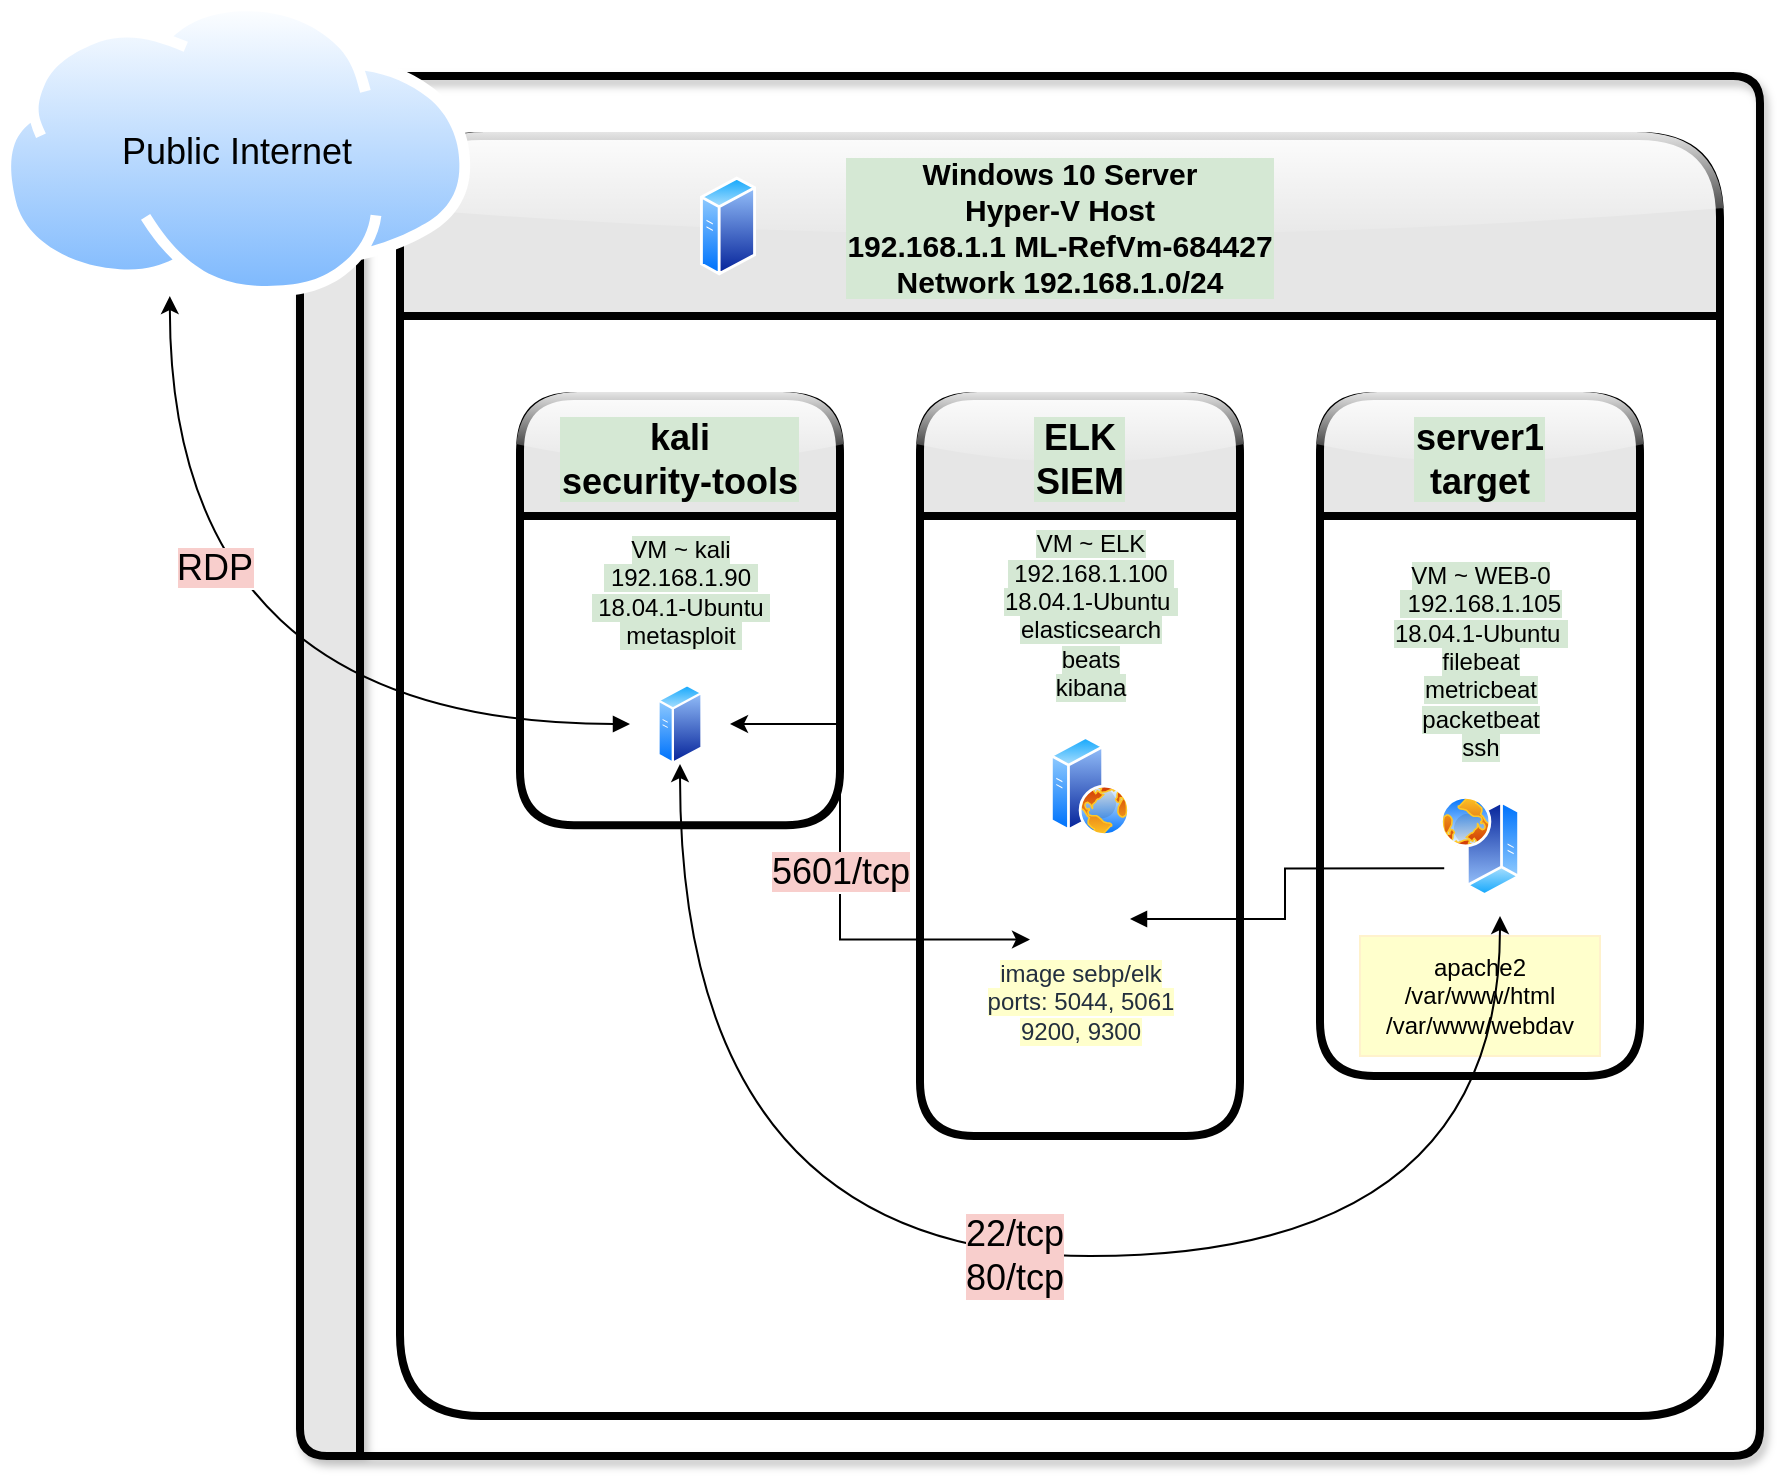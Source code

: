 <mxfile version="15.4.0" type="device"><diagram id="klOs-85zCK2b54T6MyZk" name="Page-1"><mxGraphModel dx="3122" dy="862" grid="1" gridSize="10" guides="1" tooltips="1" connect="1" arrows="1" fold="1" page="1" pageScale="1" pageWidth="850" pageHeight="1100" math="0" shadow="0"><root><mxCell id="0"/><mxCell id="1" parent="0"/><mxCell id="FMQ8Km3KqskyUgqlIEzx-2" value="" style="swimlane;horizontal=0;labelBackgroundColor=#F8CECC;fontSize=18;strokeWidth=4;fillColor=#E6E6E6;startSize=30;rounded=1;shadow=1;sketch=0;glass=0;" parent="1" vertex="1"><mxGeometry x="-830" y="90" width="730" height="690" as="geometry"/></mxCell><mxCell id="FMQ8Km3KqskyUgqlIEzx-3" value="Windows 10 Server&#10;Hyper-V Host&#10;192.168.1.1 ML-RefVm-684427&#10;Network 192.168.1.0/24" style="swimlane;labelBackgroundColor=#D5E8D4;fontSize=15;strokeWidth=4;fillColor=#E6E6E6;startSize=90;rounded=1;shadow=0;sketch=0;glass=1;" parent="FMQ8Km3KqskyUgqlIEzx-2" vertex="1"><mxGeometry x="50" y="30" width="660" height="640" as="geometry"><mxRectangle x="130" y="33.63" width="280" height="70" as="alternateBounds"/></mxGeometry></mxCell><mxCell id="FMQ8Km3KqskyUgqlIEzx-6" value="" style="aspect=fixed;perimeter=ellipsePerimeter;html=1;align=left;shadow=0;dashed=0;spacingTop=3;image;image=img/lib/active_directory/generic_server.svg;labelPosition=right;verticalLabelPosition=center;verticalAlign=center;" parent="FMQ8Km3KqskyUgqlIEzx-3" vertex="1"><mxGeometry x="150.0" y="20" width="28.0" height="50" as="geometry"/></mxCell><mxCell id="FMQ8Km3KqskyUgqlIEzx-11" value="ELK&#10;SIEM" style="swimlane;rounded=1;shadow=0;glass=1;labelBackgroundColor=#D5E8D4;sketch=0;fontSize=18;strokeWidth=4;fillColor=#E6E6E6;startSize=60;" parent="FMQ8Km3KqskyUgqlIEzx-3" vertex="1"><mxGeometry x="260" y="130" width="160" height="370" as="geometry"/></mxCell><mxCell id="FMQ8Km3KqskyUgqlIEzx-12" value="&lt;span style=&quot;background-color: rgb(213 , 232 , 212)&quot;&gt;VM ~ ELK&lt;br&gt;&amp;nbsp;192.168.1.100&amp;nbsp;&lt;br&gt;18.04.1-Ubuntu&amp;nbsp;&lt;br&gt;elasticsearch&lt;br&gt;beats&lt;br&gt;kibana&lt;br&gt;&lt;br&gt;&lt;/span&gt;" style="aspect=fixed;perimeter=ellipsePerimeter;html=1;align=center;shadow=0;dashed=0;spacingTop=3;image;image=img/lib/active_directory/web_server.svg;labelPosition=center;verticalLabelPosition=top;verticalAlign=bottom;" parent="FMQ8Km3KqskyUgqlIEzx-11" vertex="1"><mxGeometry x="65.0" y="170" width="40" height="50" as="geometry"/></mxCell><mxCell id="FMQ8Km3KqskyUgqlIEzx-21" value="&lt;span style=&quot;background-color: rgb(255 , 255 , 204)&quot;&gt;image sebp/elk&lt;br&gt;ports: 5044, 5061&lt;br&gt;9200, 9300&lt;/span&gt;" style="shape=image;html=1;imageAspect=0;aspect=fixed;image=https://cdn1.iconfinder.com/data/icons/social-media-2106/24/social_media_social_media_logo_docker-128.png;verticalLabelPosition=bottom;labelPosition=center;fontColor=#232F3E;gradientColor=none;fillColor=#232F3E;" parent="FMQ8Km3KqskyUgqlIEzx-11" vertex="1"><mxGeometry x="55" y="241" width="50" height="41" as="geometry"/></mxCell><mxCell id="FMQ8Km3KqskyUgqlIEzx-13" value="server1&#10;target" style="swimlane;rounded=1;shadow=0;glass=1;labelBackgroundColor=#D5E8D4;sketch=0;fontSize=18;strokeWidth=4;fillColor=#E6E6E6;startSize=60;" parent="FMQ8Km3KqskyUgqlIEzx-3" vertex="1"><mxGeometry x="460" y="130" width="160" height="340" as="geometry"/></mxCell><mxCell id="FMQ8Km3KqskyUgqlIEzx-14" value="&lt;span style=&quot;background-color: rgb(213 , 232 , 212)&quot;&gt;VM ~ WEB-0&lt;br&gt;&amp;nbsp;192.168.1.105&lt;br&gt;18.04.1-Ubuntu&amp;nbsp;&lt;br&gt;filebeat&lt;br&gt;metricbeat&lt;br&gt;packetbeat&lt;br&gt;ssh&lt;br&gt;&lt;br&gt;&lt;/span&gt;" style="aspect=fixed;perimeter=ellipsePerimeter;html=1;align=center;shadow=0;dashed=0;spacingTop=3;image;image=img/lib/active_directory/web_server.svg;labelPosition=center;verticalLabelPosition=top;verticalAlign=bottom;direction=west;" parent="FMQ8Km3KqskyUgqlIEzx-13" vertex="1"><mxGeometry x="60.0" y="200" width="40" height="50" as="geometry"/></mxCell><mxCell id="FMQ8Km3KqskyUgqlIEzx-32" value="apache2&lt;br&gt;/var/www/html&lt;br&gt;/var/www/webdav" style="rounded=0;whiteSpace=wrap;html=1;strokeColor=#FFF2CC;fillColor=#FFFFCC;" parent="FMQ8Km3KqskyUgqlIEzx-13" vertex="1"><mxGeometry x="20" y="270" width="120" height="60" as="geometry"/></mxCell><mxCell id="FMQ8Km3KqskyUgqlIEzx-7" value="kali&#10;security-tools" style="swimlane;rounded=1;shadow=0;glass=1;labelBackgroundColor=#D5E8D4;sketch=0;fontSize=18;strokeWidth=4;fillColor=#E6E6E6;startSize=60;" parent="FMQ8Km3KqskyUgqlIEzx-3" vertex="1"><mxGeometry x="60" y="130" width="160" height="214.62" as="geometry"/></mxCell><mxCell id="FMQ8Km3KqskyUgqlIEzx-8" value="&lt;span style=&quot;background-color: rgb(213 , 232 , 212)&quot;&gt;VM ~ kali&lt;br&gt;&amp;nbsp;192.168.1.90&amp;nbsp;&lt;br&gt;&amp;nbsp;18.04.1-Ubuntu&amp;nbsp;&lt;br&gt;&amp;nbsp;metasploit&amp;nbsp;&lt;br&gt;&lt;br&gt;&lt;/span&gt;" style="aspect=fixed;perimeter=ellipsePerimeter;html=1;align=center;shadow=0;dashed=0;spacingTop=3;image;image=img/lib/active_directory/generic_server.svg;labelPosition=center;verticalLabelPosition=top;verticalAlign=bottom;" parent="FMQ8Km3KqskyUgqlIEzx-7" vertex="1"><mxGeometry x="55.0" y="144" width="50" height="40" as="geometry"/></mxCell><mxCell id="FMQ8Km3KqskyUgqlIEzx-20" value="22/tcp&lt;br&gt;80/tcp" style="edgeStyle=orthogonalEdgeStyle;curved=1;rounded=0;orthogonalLoop=1;jettySize=auto;html=1;labelBackgroundColor=#F8CECC;fontSize=18;exitX=0.5;exitY=1;exitDx=0;exitDy=0;startArrow=classic;startFill=1;" parent="FMQ8Km3KqskyUgqlIEzx-3" source="FMQ8Km3KqskyUgqlIEzx-8" edge="1"><mxGeometry relative="1" as="geometry"><mxPoint x="140.003" y="344.618" as="sourcePoint"/><mxPoint x="550" y="390" as="targetPoint"/><Array as="points"><mxPoint x="140" y="560"/><mxPoint x="550" y="560"/></Array></mxGeometry></mxCell><mxCell id="FMQ8Km3KqskyUgqlIEzx-25" value="" style="edgeStyle=orthogonalEdgeStyle;rounded=0;orthogonalLoop=1;jettySize=auto;html=1;entryX=1;entryY=0.25;entryDx=0;entryDy=0;startArrow=block;startFill=1;endArrow=none;endFill=0;" parent="FMQ8Km3KqskyUgqlIEzx-3" source="FMQ8Km3KqskyUgqlIEzx-21" target="FMQ8Km3KqskyUgqlIEzx-14" edge="1"><mxGeometry x="-0.617" y="22" relative="1" as="geometry"><mxPoint y="1" as="offset"/></mxGeometry></mxCell><mxCell id="FMQ8Km3KqskyUgqlIEzx-26" value="&lt;span style=&quot;font-size: 18px ; background-color: rgb(248 , 206 , 204)&quot;&gt;5601/tcp&lt;/span&gt;" style="edgeStyle=orthogonalEdgeStyle;rounded=0;orthogonalLoop=1;jettySize=auto;html=1;entryX=0;entryY=0.75;entryDx=0;entryDy=0;startArrow=classic;startFill=1;" parent="FMQ8Km3KqskyUgqlIEzx-3" source="FMQ8Km3KqskyUgqlIEzx-8" target="FMQ8Km3KqskyUgqlIEzx-21" edge="1"><mxGeometry relative="1" as="geometry"><Array as="points"><mxPoint x="220" y="294"/><mxPoint x="220" y="402"/></Array></mxGeometry></mxCell><mxCell id="FMQ8Km3KqskyUgqlIEzx-16" value="Public Internet" style="aspect=fixed;perimeter=ellipsePerimeter;html=1;align=center;shadow=0;dashed=0;spacingTop=3;image;image=img/lib/active_directory/internet_cloud.svg;labelBackgroundColor=none;labelPosition=center;verticalLabelPosition=middle;verticalAlign=middle;fontSize=18;" parent="1" vertex="1"><mxGeometry x="-980" y="52.15" width="235.24" height="148.2" as="geometry"/></mxCell><mxCell id="FMQ8Km3KqskyUgqlIEzx-29" style="edgeStyle=orthogonalEdgeStyle;curved=1;rounded=0;orthogonalLoop=1;jettySize=auto;html=1;entryX=0.361;entryY=0.998;entryDx=0;entryDy=0;entryPerimeter=0;startArrow=block;startFill=1;" parent="1" source="FMQ8Km3KqskyUgqlIEzx-8" target="FMQ8Km3KqskyUgqlIEzx-16" edge="1"><mxGeometry relative="1" as="geometry"/></mxCell><mxCell id="FMQ8Km3KqskyUgqlIEzx-30" value="&lt;span style=&quot;font-size: 18px ; background-color: rgb(248 , 206 , 204)&quot;&gt;RDP&lt;/span&gt;" style="edgeLabel;html=1;align=center;verticalAlign=middle;resizable=0;points=[];" parent="FMQ8Km3KqskyUgqlIEzx-29" vertex="1" connectable="0"><mxGeometry x="0.389" y="-22" relative="1" as="geometry"><mxPoint as="offset"/></mxGeometry></mxCell></root></mxGraphModel></diagram></mxfile>